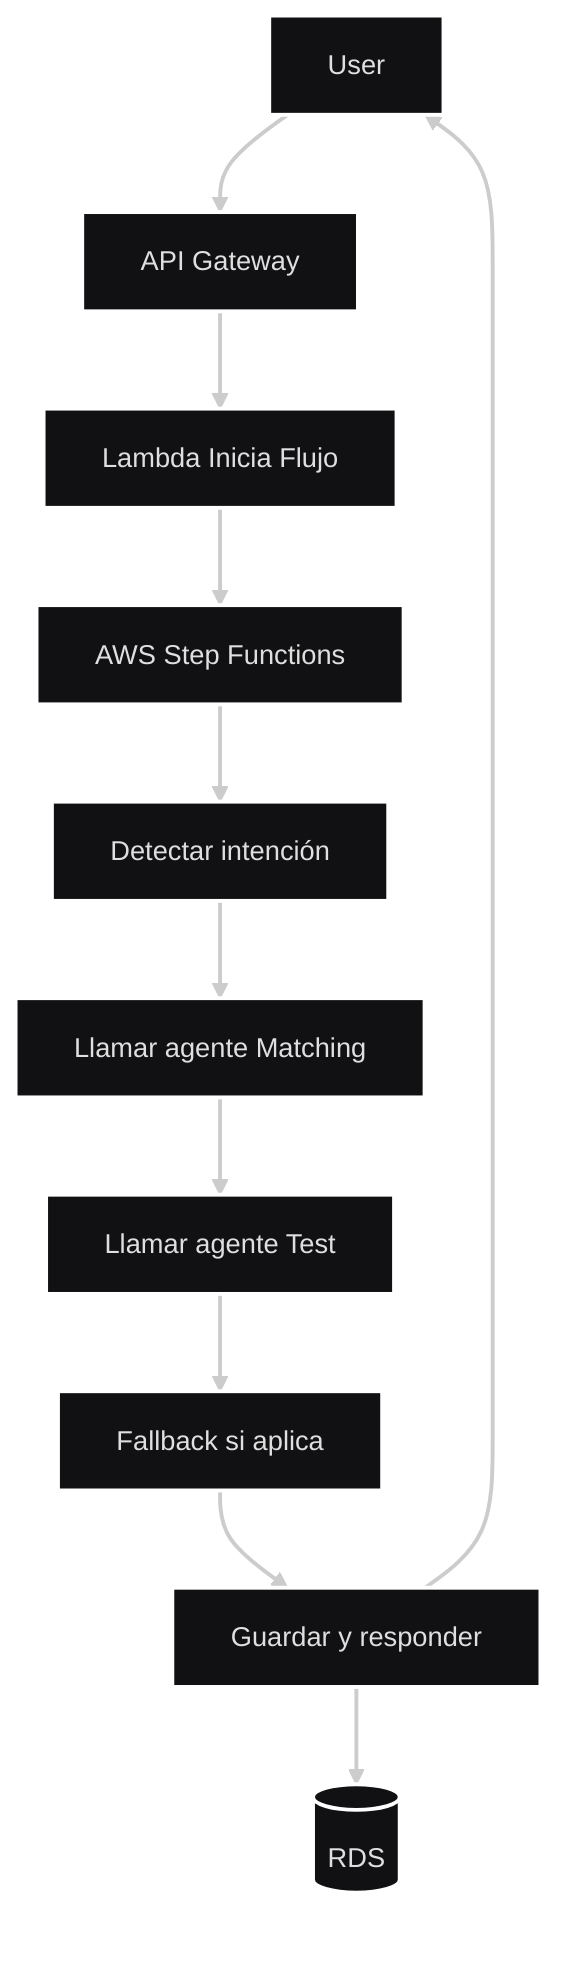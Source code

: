 ---
config:
  theme: redux-dark
---
flowchart TD
    User --> API[API Gateway]
    API --> LambdaEntry[Lambda Inicia Flujo]
    LambdaEntry --> SFN[AWS Step Functions]
    SFN --> Step1[Detectar intención]
    Step1 --> Step2[Llamar agente Matching]
    Step2 --> Step3[Llamar agente Test]
    Step3 --> Step4[Fallback si aplica]
    Step4 --> LambdaFinal[Guardar y responder]
    LambdaFinal --> DB[(RDS)]
    LambdaFinal --> User